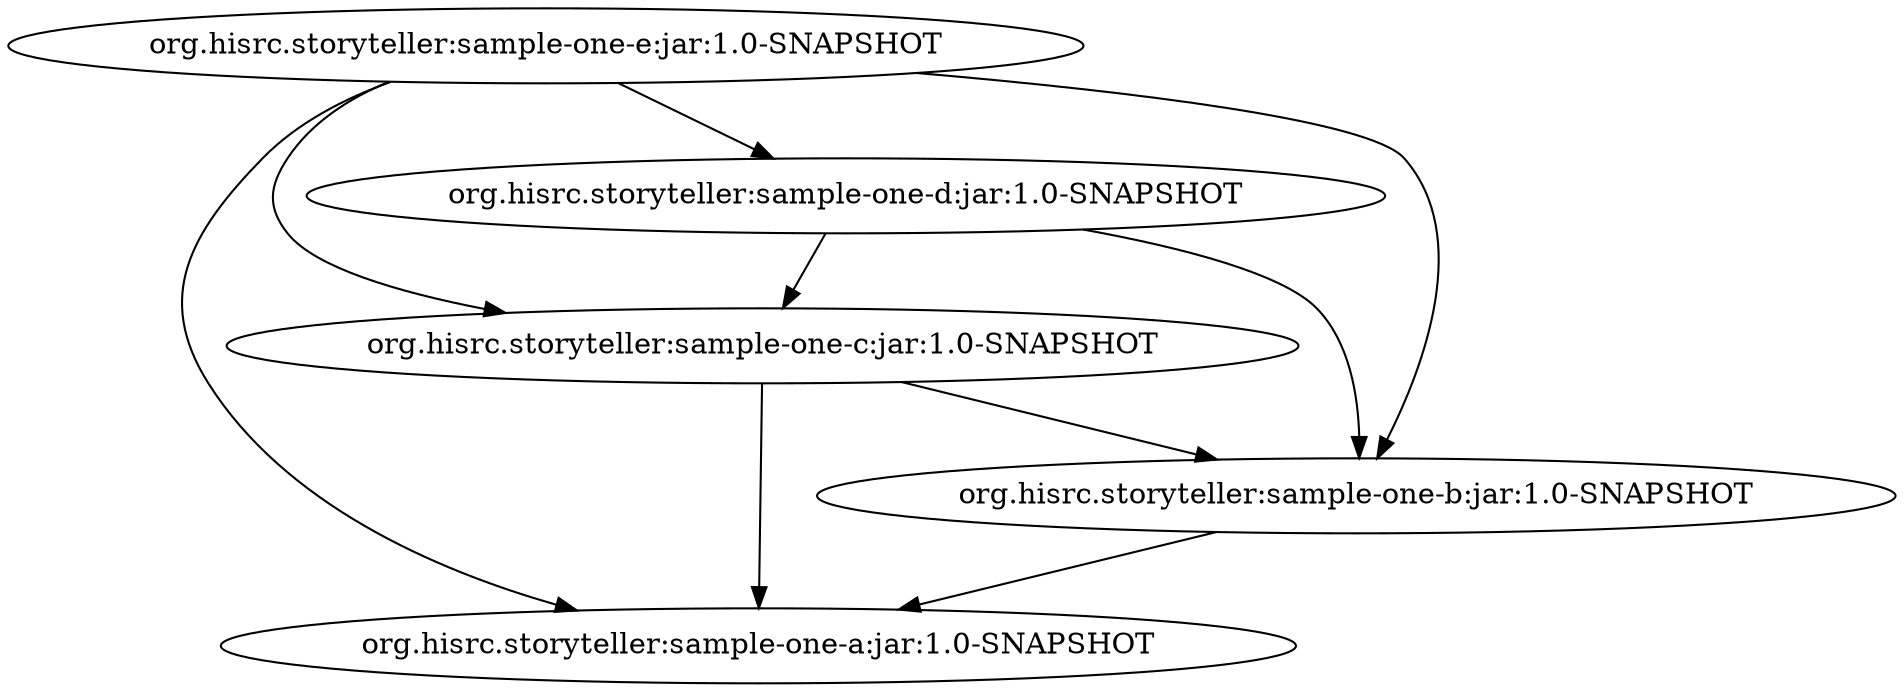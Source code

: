 digraph G {
  1 [label = "org.hisrc.storyteller:sample-one-e:jar:1.0-SNAPSHOT"];
  2 [label = "org.hisrc.storyteller:sample-one-a:jar:1.0-SNAPSHOT"];
  3 [label = "org.hisrc.storyteller:sample-one-d:jar:1.0-SNAPSHOT"];
  4 [label = "org.hisrc.storyteller:sample-one-b:jar:1.0-SNAPSHOT"];
  5 [label = "org.hisrc.storyteller:sample-one-c:jar:1.0-SNAPSHOT"];
  1 -> 2;
  1 -> 3;
  1 -> 4;
  4 -> 2;
  3 -> 4;
  1 -> 5;
  5 -> 2;
  5 -> 4;
  3 -> 5;
}
